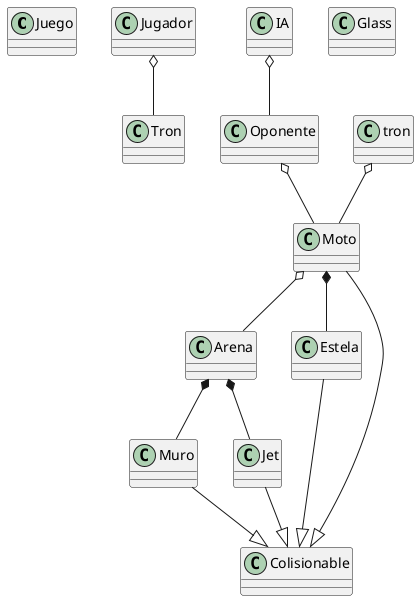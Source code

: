 @startuml

class Juego
class Jugador
class IA
class Moto
class Tron 
class Arena
class Oponente
class Muro
class Jet 
class Glass
class Estela
class Colisionable

Moto o-- Arena
tron o-- Moto
Oponente o-- Moto

Jugador o-- Tron
IA o-- Oponente

Moto *-- Estela
Arena *-- Muro 
Arena *-- Jet

Moto --|> Colisionable
Jet --|> Colisionable
Muro --|> Colisionable
Estela --|> Colisionable

@enduml

